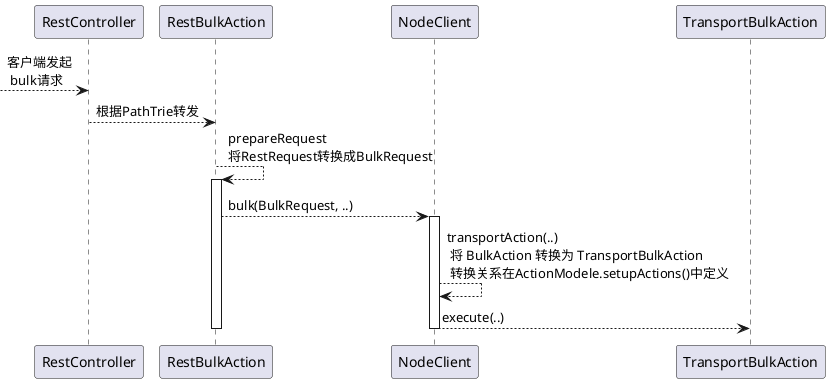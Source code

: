 @startuml
participant RestController
participant RestBulkAction
participant NodeClient
participant TransportBulkAction

--> RestController : 客户端发起\n bulk请求
RestController --> RestBulkAction : 根据PathTrie转发
RestBulkAction --> RestBulkAction : prepareRequest \n将RestRequest转换成BulkRequest
activate RestBulkAction
    RestBulkAction --> NodeClient : bulk(BulkRequest, ..)
    activate NodeClient
        NodeClient --> NodeClient : transportAction(..) \n 将 BulkAction 转换为 TransportBulkAction \n 转换关系在ActionModele.setupActions()中定义
        NodeClient --> TransportBulkAction :  execute(..)
    deactivate NodeClient
deactivate RestBulkAction

@enduml
